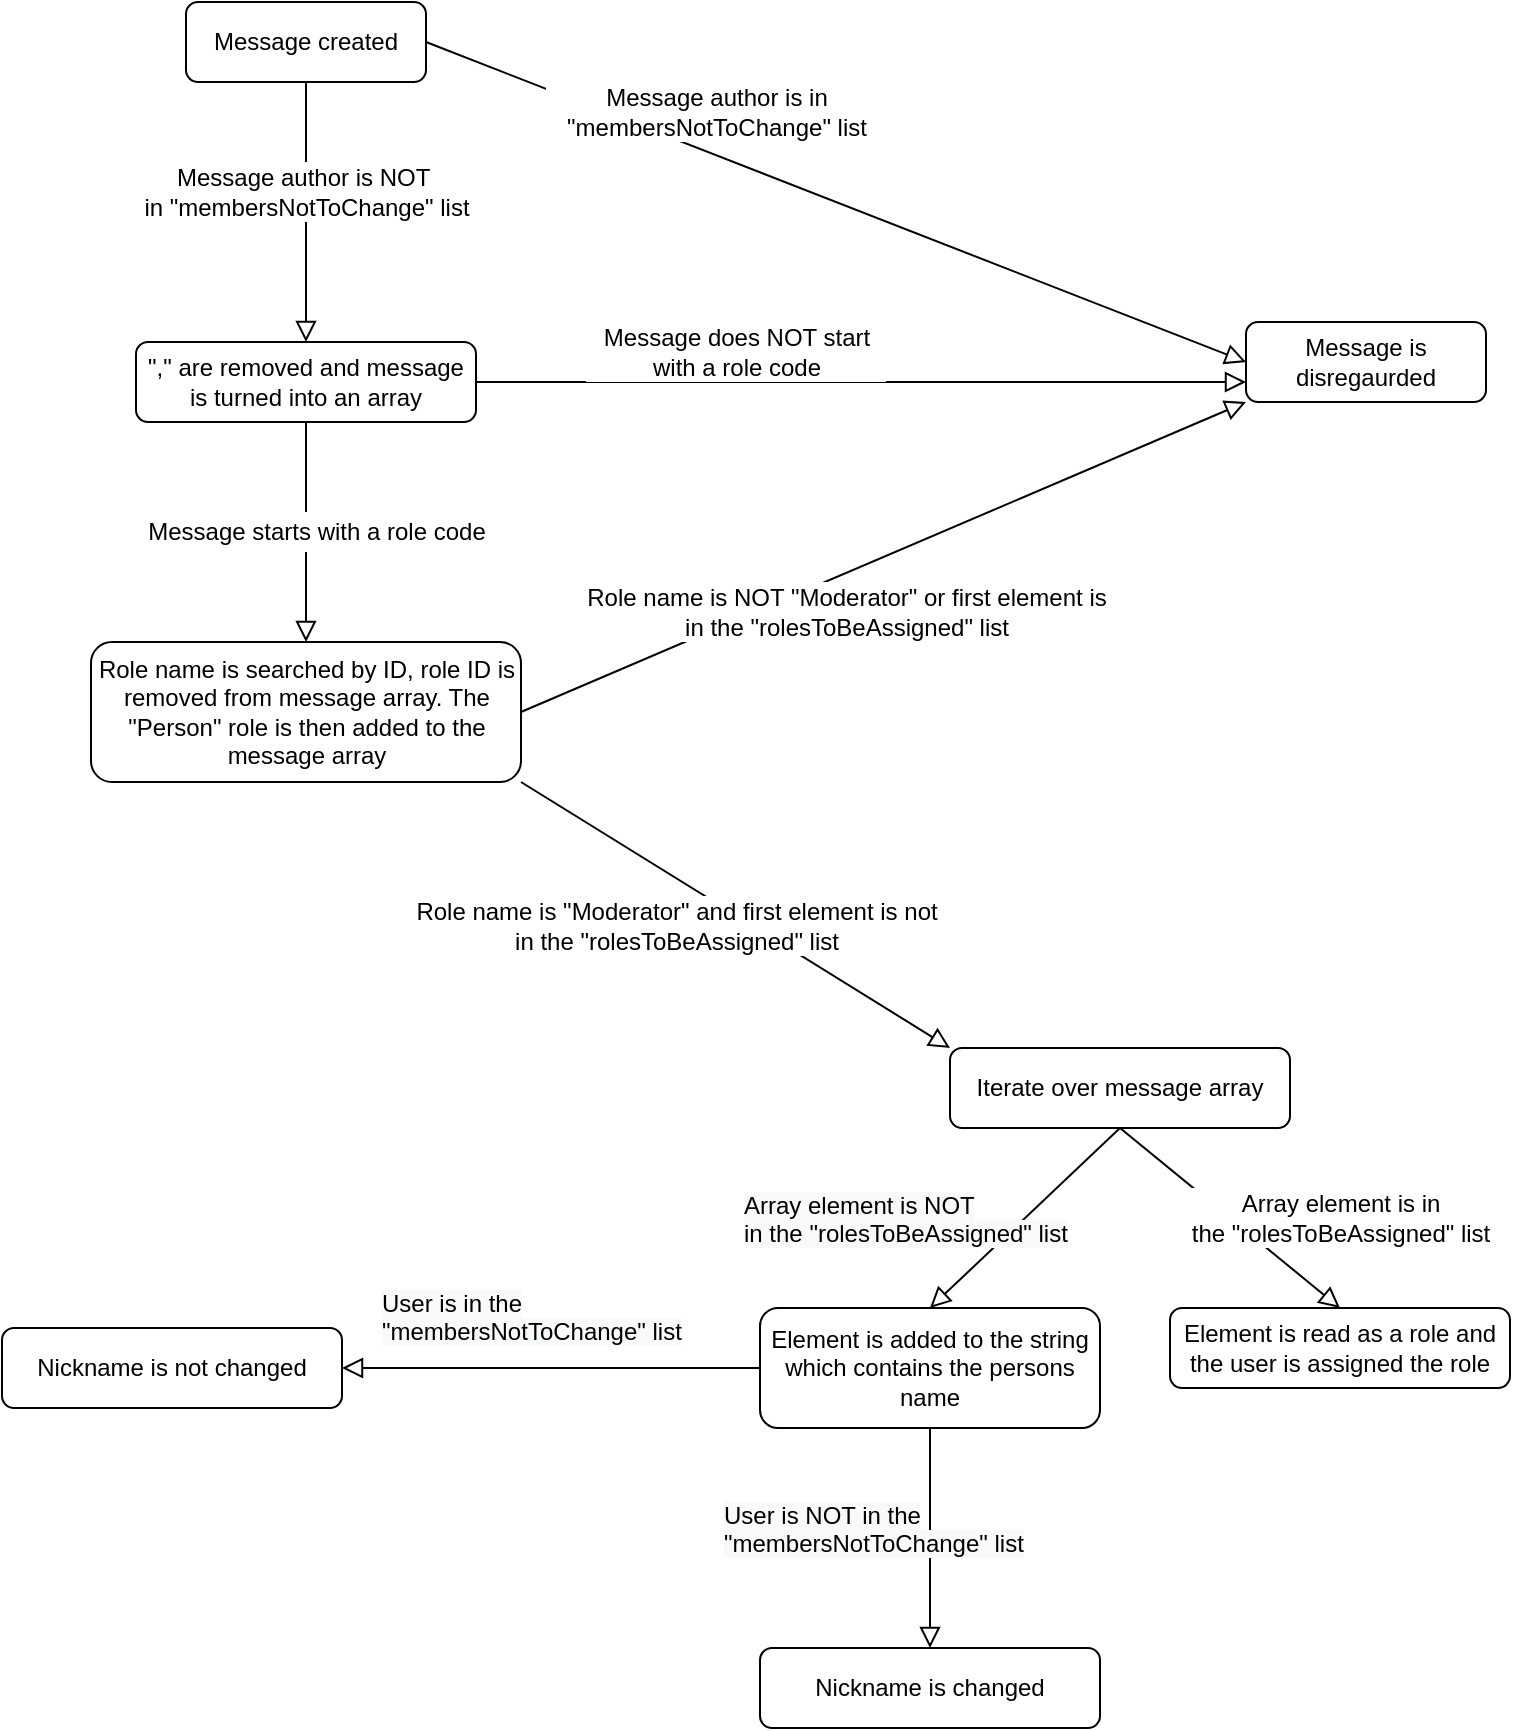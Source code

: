 <mxfile version="16.1.2" type="device"><diagram id="C5RBs43oDa-KdzZeNtuy" name="Page-1"><mxGraphModel dx="1358" dy="728" grid="0" gridSize="10" guides="1" tooltips="1" connect="1" arrows="1" fold="1" page="1" pageScale="1" pageWidth="827" pageHeight="1169" math="0" shadow="0"><root><mxCell id="WIyWlLk6GJQsqaUBKTNV-0"/><mxCell id="WIyWlLk6GJQsqaUBKTNV-1" parent="WIyWlLk6GJQsqaUBKTNV-0"/><mxCell id="WIyWlLk6GJQsqaUBKTNV-2" value="" style="rounded=0;html=1;jettySize=auto;orthogonalLoop=1;fontSize=11;endArrow=block;endFill=0;endSize=8;strokeWidth=1;shadow=0;labelBackgroundColor=none;entryX=0.5;entryY=0;entryDx=0;entryDy=0;" parent="WIyWlLk6GJQsqaUBKTNV-1" source="WIyWlLk6GJQsqaUBKTNV-3" target="DzwYfxn59Ic3up6-L3tZ-1" edge="1"><mxGeometry relative="1" as="geometry"><mxPoint x="220" y="190" as="targetPoint"/></mxGeometry></mxCell><mxCell id="WIyWlLk6GJQsqaUBKTNV-3" value="Message created" style="rounded=1;whiteSpace=wrap;html=1;fontSize=12;glass=0;strokeWidth=1;shadow=0;" parent="WIyWlLk6GJQsqaUBKTNV-1" vertex="1"><mxGeometry x="160" y="80" width="120" height="40" as="geometry"/></mxCell><mxCell id="DzwYfxn59Ic3up6-L3tZ-1" value="&quot;,&quot; are removed and message is turned into an array" style="rounded=1;whiteSpace=wrap;html=1;fontSize=12;glass=0;strokeWidth=1;shadow=0;" vertex="1" parent="WIyWlLk6GJQsqaUBKTNV-1"><mxGeometry x="135" y="250" width="170" height="40" as="geometry"/></mxCell><mxCell id="DzwYfxn59Ic3up6-L3tZ-4" value="" style="rounded=0;html=1;jettySize=auto;orthogonalLoop=1;fontSize=11;endArrow=block;endFill=0;endSize=8;strokeWidth=1;shadow=0;labelBackgroundColor=none;exitX=1;exitY=0.5;exitDx=0;exitDy=0;entryX=0;entryY=0.5;entryDx=0;entryDy=0;" edge="1" parent="WIyWlLk6GJQsqaUBKTNV-1" source="WIyWlLk6GJQsqaUBKTNV-3" target="DzwYfxn59Ic3up6-L3tZ-13"><mxGeometry relative="1" as="geometry"><mxPoint x="230" y="130" as="sourcePoint"/><mxPoint x="450" y="100" as="targetPoint"/></mxGeometry></mxCell><mxCell id="DzwYfxn59Ic3up6-L3tZ-6" value="Message author is in &lt;br&gt;&quot;membersNotToChange&quot; list" style="text;html=1;align=center;verticalAlign=middle;resizable=0;points=[];autosize=1;strokeColor=none;fillColor=white;" vertex="1" parent="WIyWlLk6GJQsqaUBKTNV-1"><mxGeometry x="340" y="120" width="170" height="30" as="geometry"/></mxCell><mxCell id="DzwYfxn59Ic3up6-L3tZ-7" value="&lt;span style=&quot;color: rgba(0 , 0 , 0 , 0) ; font-family: monospace ; font-size: 0px&quot;&gt;Mess&lt;/span&gt;" style="text;html=1;align=center;verticalAlign=middle;resizable=0;points=[];autosize=1;strokeColor=none;fillColor=none;" vertex="1" parent="WIyWlLk6GJQsqaUBKTNV-1"><mxGeometry x="400" y="190" width="20" height="20" as="geometry"/></mxCell><mxCell id="DzwYfxn59Ic3up6-L3tZ-8" value="Message author is NOT&amp;nbsp;&lt;br&gt;in &quot;membersNotToChange&quot; list" style="text;html=1;align=center;verticalAlign=middle;resizable=0;points=[];autosize=1;strokeColor=none;fillColor=white;" vertex="1" parent="WIyWlLk6GJQsqaUBKTNV-1"><mxGeometry x="130" y="160" width="180" height="30" as="geometry"/></mxCell><mxCell id="DzwYfxn59Ic3up6-L3tZ-13" value="Message is disregaurded" style="rounded=1;whiteSpace=wrap;html=1;fontSize=12;glass=0;strokeWidth=1;shadow=0;" vertex="1" parent="WIyWlLk6GJQsqaUBKTNV-1"><mxGeometry x="690" y="240" width="120" height="40" as="geometry"/></mxCell><mxCell id="DzwYfxn59Ic3up6-L3tZ-14" value="" style="rounded=0;html=1;jettySize=auto;orthogonalLoop=1;fontSize=11;endArrow=block;endFill=0;endSize=8;strokeWidth=1;shadow=0;labelBackgroundColor=none;exitX=0.5;exitY=1;exitDx=0;exitDy=0;entryX=0.5;entryY=0;entryDx=0;entryDy=0;" edge="1" parent="WIyWlLk6GJQsqaUBKTNV-1" source="DzwYfxn59Ic3up6-L3tZ-1" target="DzwYfxn59Ic3up6-L3tZ-15"><mxGeometry relative="1" as="geometry"><mxPoint x="230" y="130" as="sourcePoint"/><mxPoint x="220" y="380" as="targetPoint"/></mxGeometry></mxCell><mxCell id="DzwYfxn59Ic3up6-L3tZ-15" value="Role name is searched by ID, role ID is removed from message array. The &quot;Person&quot; role is then added to the message array" style="rounded=1;whiteSpace=wrap;html=1;fontSize=12;glass=0;strokeWidth=1;shadow=0;" vertex="1" parent="WIyWlLk6GJQsqaUBKTNV-1"><mxGeometry x="112.5" y="400" width="215" height="70" as="geometry"/></mxCell><mxCell id="DzwYfxn59Ic3up6-L3tZ-16" value="Message starts with a role code" style="text;html=1;align=center;verticalAlign=middle;resizable=0;points=[];autosize=1;strokeColor=none;fillColor=white;" vertex="1" parent="WIyWlLk6GJQsqaUBKTNV-1"><mxGeometry x="135" y="335" width="180" height="20" as="geometry"/></mxCell><mxCell id="DzwYfxn59Ic3up6-L3tZ-17" value="" style="rounded=0;html=1;jettySize=auto;orthogonalLoop=1;fontSize=11;endArrow=block;endFill=0;endSize=8;strokeWidth=1;shadow=0;labelBackgroundColor=none;exitX=1;exitY=1;exitDx=0;exitDy=0;entryX=0;entryY=0;entryDx=0;entryDy=0;" edge="1" parent="WIyWlLk6GJQsqaUBKTNV-1" source="DzwYfxn59Ic3up6-L3tZ-15" target="DzwYfxn59Ic3up6-L3tZ-18"><mxGeometry relative="1" as="geometry"><mxPoint x="219.41" y="520" as="sourcePoint"/><mxPoint x="219" y="560" as="targetPoint"/></mxGeometry></mxCell><mxCell id="DzwYfxn59Ic3up6-L3tZ-18" value="Iterate over message array" style="rounded=1;whiteSpace=wrap;html=1;fontSize=12;glass=0;strokeWidth=1;shadow=0;" vertex="1" parent="WIyWlLk6GJQsqaUBKTNV-1"><mxGeometry x="542" y="603" width="170" height="40" as="geometry"/></mxCell><mxCell id="DzwYfxn59Ic3up6-L3tZ-19" value="Role name is &quot;Moderator&quot; and first element is not &lt;br&gt;in the &quot;rolesToBeAssigned&quot; list" style="text;html=1;align=center;verticalAlign=middle;resizable=0;points=[];autosize=1;strokeColor=none;fillColor=white;" vertex="1" parent="WIyWlLk6GJQsqaUBKTNV-1"><mxGeometry x="265" y="527" width="280" height="30" as="geometry"/></mxCell><mxCell id="DzwYfxn59Ic3up6-L3tZ-20" value="" style="rounded=0;html=1;jettySize=auto;orthogonalLoop=1;fontSize=11;endArrow=block;endFill=0;endSize=8;strokeWidth=1;shadow=0;labelBackgroundColor=none;exitX=0.5;exitY=1;exitDx=0;exitDy=0;entryX=0.5;entryY=0;entryDx=0;entryDy=0;" edge="1" parent="WIyWlLk6GJQsqaUBKTNV-1" source="DzwYfxn59Ic3up6-L3tZ-18" target="DzwYfxn59Ic3up6-L3tZ-21"><mxGeometry relative="1" as="geometry"><mxPoint x="647" y="683" as="sourcePoint"/><mxPoint x="537" y="723" as="targetPoint"/></mxGeometry></mxCell><mxCell id="DzwYfxn59Ic3up6-L3tZ-21" value="Element is added to the string which contains the persons name" style="rounded=1;whiteSpace=wrap;html=1;fontSize=12;glass=0;strokeWidth=1;shadow=0;" vertex="1" parent="WIyWlLk6GJQsqaUBKTNV-1"><mxGeometry x="447" y="733" width="170" height="60" as="geometry"/></mxCell><mxCell id="DzwYfxn59Ic3up6-L3tZ-23" value="Element is read as a role and the user is assigned the role" style="rounded=1;whiteSpace=wrap;html=1;fontSize=12;glass=0;strokeWidth=1;shadow=0;" vertex="1" parent="WIyWlLk6GJQsqaUBKTNV-1"><mxGeometry x="652" y="733" width="170" height="40" as="geometry"/></mxCell><mxCell id="DzwYfxn59Ic3up6-L3tZ-24" value="" style="rounded=0;html=1;jettySize=auto;orthogonalLoop=1;fontSize=11;endArrow=block;endFill=0;endSize=8;strokeWidth=1;shadow=0;labelBackgroundColor=none;exitX=0.5;exitY=1;exitDx=0;exitDy=0;entryX=0.5;entryY=0;entryDx=0;entryDy=0;" edge="1" parent="WIyWlLk6GJQsqaUBKTNV-1" source="DzwYfxn59Ic3up6-L3tZ-18" target="DzwYfxn59Ic3up6-L3tZ-23"><mxGeometry relative="1" as="geometry"><mxPoint x="637" y="653" as="sourcePoint"/><mxPoint x="552" y="753.0" as="targetPoint"/></mxGeometry></mxCell><mxCell id="DzwYfxn59Ic3up6-L3tZ-25" value="Array element is in &lt;br&gt;the &quot;rolesToBeAssigned&quot; list" style="text;html=1;align=center;verticalAlign=middle;resizable=0;points=[];autosize=1;strokeColor=none;fillColor=white;" vertex="1" parent="WIyWlLk6GJQsqaUBKTNV-1"><mxGeometry x="657" y="673" width="160" height="30" as="geometry"/></mxCell><mxCell id="DzwYfxn59Ic3up6-L3tZ-26" value="&lt;span style=&quot;color: rgb(0 , 0 , 0) ; font-family: &amp;#34;helvetica&amp;#34; ; font-size: 12px ; font-style: normal ; font-weight: 400 ; letter-spacing: normal ; text-align: center ; text-indent: 0px ; text-transform: none ; word-spacing: 0px ; background-color: rgb(248 , 249 , 250) ; display: inline ; float: none&quot;&gt;Array element is NOT &lt;br&gt;in the &quot;rolesToBeAssigned&quot; list&lt;/span&gt;" style="text;whiteSpace=wrap;html=1;fontSize=12;fontFamily=Helvetica;fontColor=default;" vertex="1" parent="WIyWlLk6GJQsqaUBKTNV-1"><mxGeometry x="437" y="668" width="180" height="40" as="geometry"/></mxCell><mxCell id="DzwYfxn59Ic3up6-L3tZ-29" value="Nickname is not changed" style="rounded=1;whiteSpace=wrap;html=1;fontSize=12;glass=0;strokeWidth=1;shadow=0;" vertex="1" parent="WIyWlLk6GJQsqaUBKTNV-1"><mxGeometry x="68" y="743" width="170" height="40" as="geometry"/></mxCell><mxCell id="DzwYfxn59Ic3up6-L3tZ-33" value="" style="rounded=0;html=1;jettySize=auto;orthogonalLoop=1;fontSize=11;endArrow=block;endFill=0;endSize=8;strokeWidth=1;shadow=0;labelBackgroundColor=none;exitX=0;exitY=0.5;exitDx=0;exitDy=0;entryX=1;entryY=0.5;entryDx=0;entryDy=0;" edge="1" parent="WIyWlLk6GJQsqaUBKTNV-1" source="DzwYfxn59Ic3up6-L3tZ-21" target="DzwYfxn59Ic3up6-L3tZ-29"><mxGeometry relative="1" as="geometry"><mxPoint x="407" y="783" as="sourcePoint"/><mxPoint x="312" y="873.0" as="targetPoint"/></mxGeometry></mxCell><mxCell id="DzwYfxn59Ic3up6-L3tZ-35" value="&lt;span style=&quot;color: rgb(0 , 0 , 0) ; font-family: &amp;#34;helvetica&amp;#34; ; font-size: 12px ; font-style: normal ; font-weight: 400 ; letter-spacing: normal ; text-align: center ; text-indent: 0px ; text-transform: none ; word-spacing: 0px ; background-color: rgb(248 , 249 , 250) ; display: inline ; float: none&quot;&gt;User is in the &lt;br&gt;&quot;membersNotToChange&quot; list&lt;/span&gt;" style="text;whiteSpace=wrap;html=1;fontSize=12;fontFamily=Helvetica;fontColor=default;" vertex="1" parent="WIyWlLk6GJQsqaUBKTNV-1"><mxGeometry x="256" y="717" width="160" height="40" as="geometry"/></mxCell><mxCell id="DzwYfxn59Ic3up6-L3tZ-36" value="" style="rounded=0;html=1;jettySize=auto;orthogonalLoop=1;fontSize=11;endArrow=block;endFill=0;endSize=8;strokeWidth=1;shadow=0;labelBackgroundColor=none;exitX=0.5;exitY=1;exitDx=0;exitDy=0;entryX=0.5;entryY=0;entryDx=0;entryDy=0;" edge="1" parent="WIyWlLk6GJQsqaUBKTNV-1" source="DzwYfxn59Ic3up6-L3tZ-21" target="DzwYfxn59Ic3up6-L3tZ-37"><mxGeometry relative="1" as="geometry"><mxPoint x="652" y="843" as="sourcePoint"/><mxPoint x="532" y="883" as="targetPoint"/></mxGeometry></mxCell><mxCell id="DzwYfxn59Ic3up6-L3tZ-37" value="Nickname is changed" style="rounded=1;whiteSpace=wrap;html=1;fontSize=12;glass=0;strokeWidth=1;shadow=0;" vertex="1" parent="WIyWlLk6GJQsqaUBKTNV-1"><mxGeometry x="447" y="903" width="170" height="40" as="geometry"/></mxCell><mxCell id="DzwYfxn59Ic3up6-L3tZ-39" value="&lt;span style=&quot;color: rgb(0 , 0 , 0) ; font-family: &amp;#34;helvetica&amp;#34; ; font-size: 12px ; font-style: normal ; font-weight: 400 ; letter-spacing: normal ; text-align: center ; text-indent: 0px ; text-transform: none ; word-spacing: 0px ; background-color: rgb(248 , 249 , 250) ; display: inline ; float: none&quot;&gt;User is NOT in the &lt;br&gt;&quot;membersNotToChange&quot; list&lt;/span&gt;" style="text;whiteSpace=wrap;html=1;fontSize=12;fontFamily=Helvetica;fontColor=default;" vertex="1" parent="WIyWlLk6GJQsqaUBKTNV-1"><mxGeometry x="427" y="823" width="160" height="40" as="geometry"/></mxCell><mxCell id="DzwYfxn59Ic3up6-L3tZ-42" value="" style="rounded=0;html=1;jettySize=auto;orthogonalLoop=1;fontSize=11;endArrow=block;endFill=0;endSize=8;strokeWidth=1;shadow=0;labelBackgroundColor=none;exitX=1;exitY=0.5;exitDx=0;exitDy=0;entryX=0;entryY=0.75;entryDx=0;entryDy=0;" edge="1" parent="WIyWlLk6GJQsqaUBKTNV-1" source="DzwYfxn59Ic3up6-L3tZ-1" target="DzwYfxn59Ic3up6-L3tZ-13"><mxGeometry relative="1" as="geometry"><mxPoint x="230" y="300" as="sourcePoint"/><mxPoint x="230" y="410" as="targetPoint"/></mxGeometry></mxCell><mxCell id="DzwYfxn59Ic3up6-L3tZ-43" value="Message does NOT start&lt;br&gt;with a role code" style="text;html=1;align=center;verticalAlign=middle;resizable=0;points=[];autosize=1;strokeColor=none;fillColor=white;" vertex="1" parent="WIyWlLk6GJQsqaUBKTNV-1"><mxGeometry x="360" y="240" width="150" height="30" as="geometry"/></mxCell><mxCell id="DzwYfxn59Ic3up6-L3tZ-46" value="" style="rounded=0;html=1;jettySize=auto;orthogonalLoop=1;fontSize=11;endArrow=block;endFill=0;endSize=8;strokeWidth=1;shadow=0;labelBackgroundColor=none;entryX=0;entryY=1;entryDx=0;entryDy=0;exitX=1;exitY=0.5;exitDx=0;exitDy=0;" edge="1" parent="WIyWlLk6GJQsqaUBKTNV-1" source="DzwYfxn59Ic3up6-L3tZ-15" target="DzwYfxn59Ic3up6-L3tZ-13"><mxGeometry relative="1" as="geometry"><mxPoint x="610" y="360" as="sourcePoint"/><mxPoint x="700" y="320" as="targetPoint"/></mxGeometry></mxCell><mxCell id="DzwYfxn59Ic3up6-L3tZ-45" value="Role name is NOT &quot;Moderator&quot; or first element is&lt;br&gt;in the &quot;rolesToBeAssigned&quot; list" style="text;html=1;align=center;verticalAlign=middle;resizable=0;points=[];autosize=1;strokeColor=none;fillColor=white;" vertex="1" parent="WIyWlLk6GJQsqaUBKTNV-1"><mxGeometry x="350" y="370" width="280" height="30" as="geometry"/></mxCell></root></mxGraphModel></diagram></mxfile>